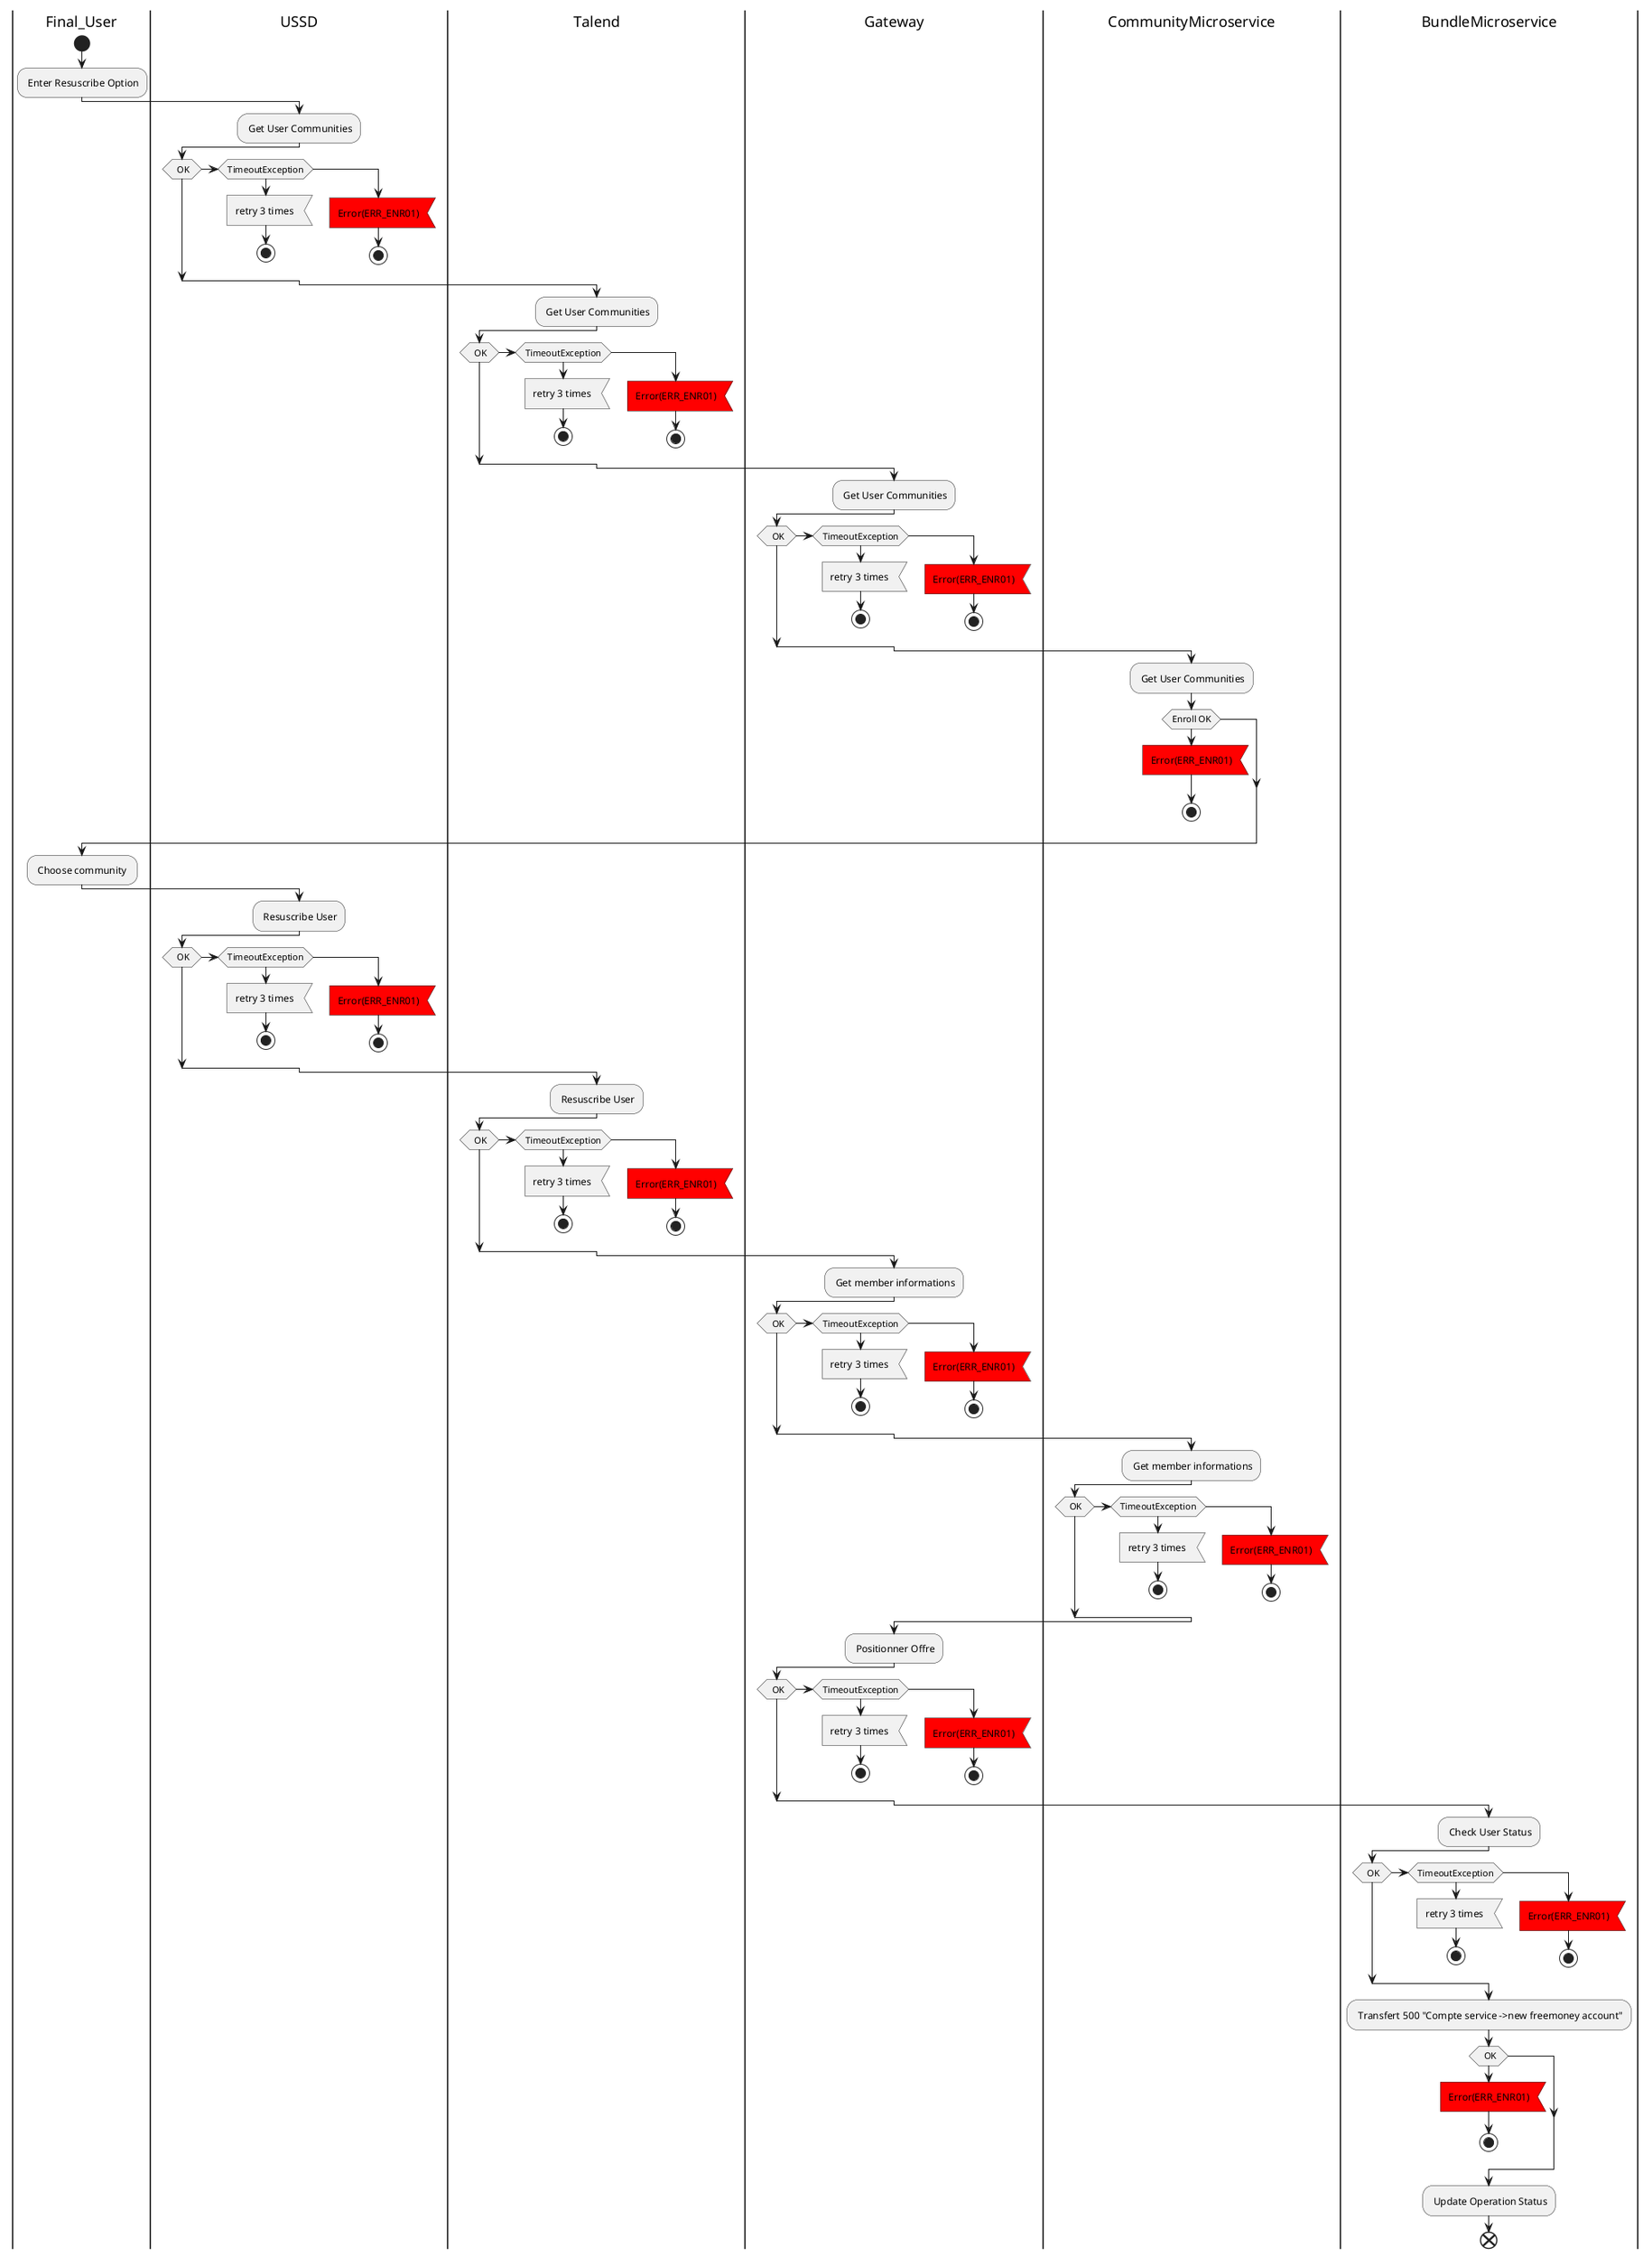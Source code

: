@startuml
|Final_User|
start
: Enter Resuscribe Option;

|USSD|
: Get User Communities;
If ( OK) then 
else if (TimeoutException)
:retry 3 times <
stop
else 
#red:Error(ERR_ENR01)<
stop
endif

|Talend|
: Get User Communities;
If ( OK) then 
else if (TimeoutException)
:retry 3 times <
stop
else 
#red:Error(ERR_ENR01)<
stop
endif

|Gateway|
: Get User Communities;
If ( OK) then 
else if (TimeoutException)
:retry 3 times <
stop
else 
#red:Error(ERR_ENR01)<
stop
endif

|CommunityMicroservice|
: Get User Communities;
If (Enroll OK) then 
else 
#red:Error(ERR_ENR01)<
stop
endif

|Final_User|
: Choose community ;
|USSD|
: Resuscribe User;
If ( OK) then 
else if (TimeoutException)
:retry 3 times <
stop
else 
#red:Error(ERR_ENR01)<
stop
endif

|Talend|
: Resuscribe User;
If ( OK) then 
else if (TimeoutException)
:retry 3 times <
stop
else 
#red:Error(ERR_ENR01)<
stop
endif


|Gateway|
: Get member informations;
If ( OK) then 
else if (TimeoutException)
:retry 3 times <
stop
else 
#red:Error(ERR_ENR01)<
stop
endif


|CommunityMicroservice|
: Get member informations;
If ( OK) then 
else if (TimeoutException)
:retry 3 times <
stop
else 
#red:Error(ERR_ENR01)<
stop
endif


|Gateway|
: Positionner Offre;
If ( OK) then 
else if (TimeoutException)
:retry 3 times <
stop
else 
#red:Error(ERR_ENR01)<
stop
endif


|BundleMicroservice|
: Check User Status;
If ( OK) then 
else if (TimeoutException)
:retry 3 times <
stop
else 
#red:Error(ERR_ENR01)<
stop
endif


|BundleMicroservice|
: Transfert 500 "Compte service ->new freemoney account";
If ( OK) then 
else 
#red:Error(ERR_ENR01)<
stop
endif

: Update Operation Status;

end


@enduml